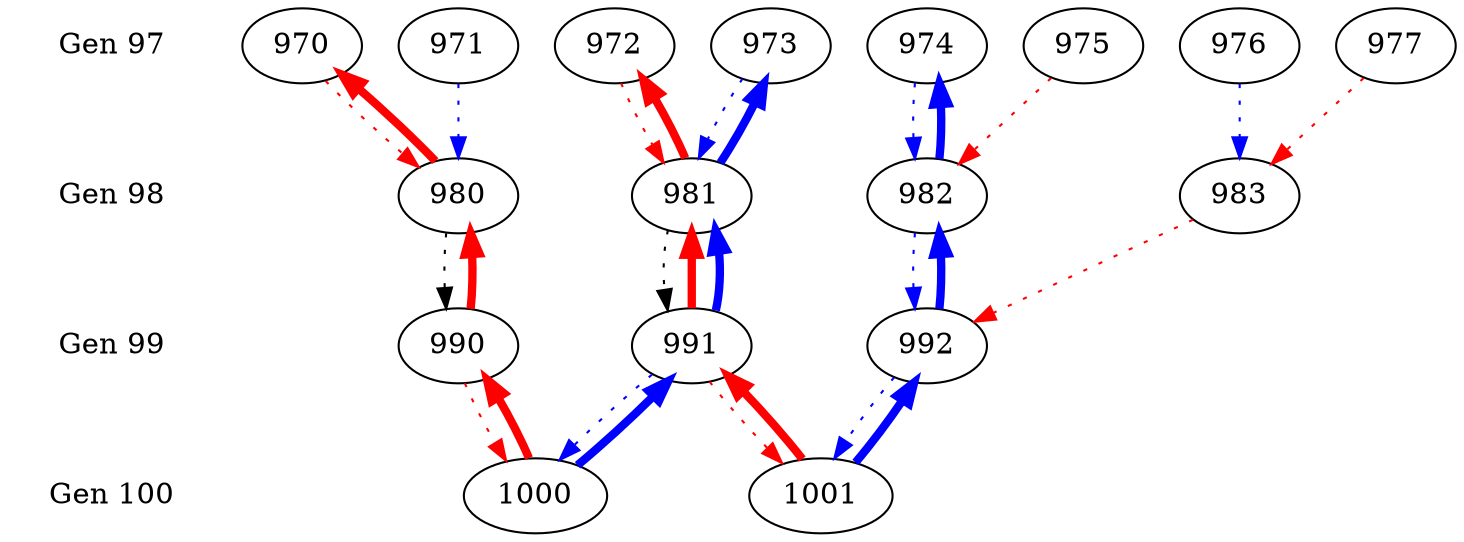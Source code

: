 digraph G {
	{ rank = same; "Gen 97"; 970; 971; 972; 973; 974; 975; 976; 977; }
	{ rank = same; "Gen 98"; 980; 981; 982; 983; }
	{ rank = same; "Gen 99"; 990; 991; 992; }
	{ rank = same; "Gen 100"; 1000; 1001; }
	"Gen 97" [color=white];
	"Gen 98" [color=white];
	"Gen 99" [color=white];
	"Gen 100" [color=white];
	"Gen 97" -> "Gen 98" -> "Gen 99" -> "Gen 100" [color=white];
	// 1000 [color=green,style=filled,shape=box];

	990 -> 1000 [color=red,style=dotted];
	980 -> 990 [color=black,style=dotted];
	970 -> 980 [color=red,style=dotted];
	971 -> 980 [color=blue,style=dotted];
	972 -> 981 [color=red,style=dotted];
	973 -> 981 [color=blue,style=dotted];
	981 -> 991 [color=black,style=dotted];
	991 -> 1000 [color=blue,style=dotted];
	991 -> 1001 [color=red,style=dotted];
	974 -> 982 [color=blue,style=dotted];
	975 -> 982 [color=red,style=dotted];
	982 -> 992 [color=blue,style=dotted];
	976 -> 983 [color=blue,style=dotted];
	977 -> 983 [color=red,style=dotted];
	983 -> 992 [color=red,style=dotted];
	992 -> 1001 [color=blue,style=dotted];

	// Root path for 1001
	982 -> 974 [color=blue,penwidth=4];
	992 -> 982 [color=blue,penwidth=4];
	1001 -> 992 [color=blue,penwidth=4];

	// Non-root path for 1001
	981 -> 972 [color=red,penwidth=4];
	991 -> 981 [color=red,penwidth=4];
	1001 -> 991 [color=red,penwidth=4];

	// Root path for 1000
	981 -> 973 [color=blue,penwidth=4];
	991 -> 981 [color=blue,penwidth=4];
	1000 -> 991 [color=blue,penwidth=4];

	// Non-root path for 1000
	980 -> 970 [color=red,penwidth=4];
	990 -> 980 [color=red,penwidth=4];
	1000 -> 990 [color=red,penwidth=4];
}